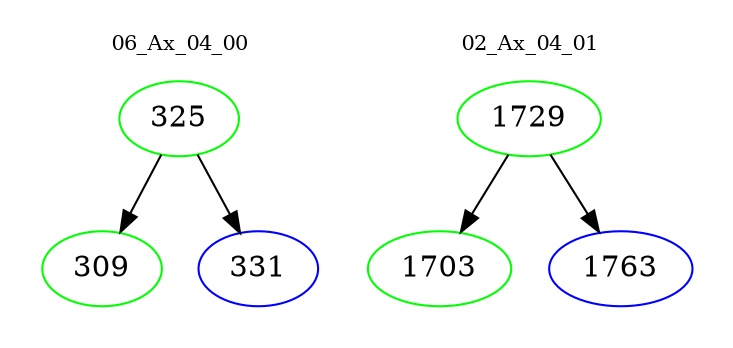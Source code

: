 digraph{
subgraph cluster_0 {
color = white
label = "06_Ax_04_00";
fontsize=10;
T0_325 [label="325", color="green"]
T0_325 -> T0_309 [color="black"]
T0_309 [label="309", color="green"]
T0_325 -> T0_331 [color="black"]
T0_331 [label="331", color="blue"]
}
subgraph cluster_1 {
color = white
label = "02_Ax_04_01";
fontsize=10;
T1_1729 [label="1729", color="green"]
T1_1729 -> T1_1703 [color="black"]
T1_1703 [label="1703", color="green"]
T1_1729 -> T1_1763 [color="black"]
T1_1763 [label="1763", color="blue"]
}
}
